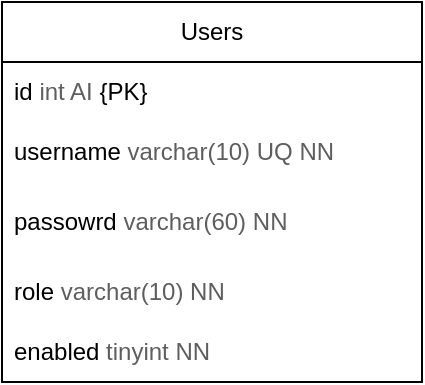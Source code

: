 <mxfile version="24.7.7">
  <diagram id="ow3veVYKouEEisT9Znf4" name="Page-1">
    <mxGraphModel dx="1182" dy="786" grid="1" gridSize="10" guides="1" tooltips="1" connect="1" arrows="1" fold="1" page="1" pageScale="1" pageWidth="827" pageHeight="1169" math="0" shadow="0">
      <root>
        <mxCell id="0" />
        <mxCell id="1" parent="0" />
        <mxCell id="h5wU4Jra_da25x6hK2oK-1" value="Users" style="swimlane;fontStyle=0;childLayout=stackLayout;horizontal=1;startSize=30;horizontalStack=0;resizeParent=1;resizeParentMax=0;resizeLast=0;collapsible=1;marginBottom=0;whiteSpace=wrap;html=1;" vertex="1" parent="1">
          <mxGeometry x="30" y="20" width="210" height="190" as="geometry" />
        </mxCell>
        <mxCell id="h5wU4Jra_da25x6hK2oK-2" value="id&amp;nbsp;&lt;span style=&quot;color: rgb(94, 94, 94); -webkit-text-stroke-color: rgb(94, 94, 94); background-color: initial;&quot;&gt;int AI &lt;/span&gt;&lt;span style=&quot;background-color: initial;&quot;&gt;{PK}&lt;/span&gt;" style="text;strokeColor=none;fillColor=none;align=left;verticalAlign=middle;spacingLeft=4;spacingRight=4;overflow=hidden;points=[[0,0.5],[1,0.5]];portConstraint=eastwest;rotatable=0;whiteSpace=wrap;html=1;" vertex="1" parent="h5wU4Jra_da25x6hK2oK-1">
          <mxGeometry y="30" width="210" height="30" as="geometry" />
        </mxCell>
        <mxCell id="h5wU4Jra_da25x6hK2oK-3" value="username&amp;nbsp;&lt;span style=&quot;color: rgb(94, 94, 94); -webkit-text-stroke-color: rgb(94, 94, 94); background-color: initial;&quot;&gt;varchar(10) UQ NN&lt;/span&gt;" style="text;strokeColor=none;fillColor=none;align=left;verticalAlign=middle;spacingLeft=4;spacingRight=4;overflow=hidden;points=[[0,0.5],[1,0.5]];portConstraint=eastwest;rotatable=0;whiteSpace=wrap;html=1;" vertex="1" parent="h5wU4Jra_da25x6hK2oK-1">
          <mxGeometry y="60" width="210" height="30" as="geometry" />
        </mxCell>
        <mxCell id="h5wU4Jra_da25x6hK2oK-4" value="passowrd&amp;nbsp;&lt;span style=&quot;color: rgb(94, 94, 94); -webkit-text-stroke-color: rgb(94, 94, 94); background-color: initial;&quot;&gt;varchar(60)&lt;/span&gt;&lt;span style=&quot;color: rgb(94, 94, 94); -webkit-text-stroke-color: rgb(94, 94, 94);&quot;&gt;&amp;nbsp;NN&lt;/span&gt;" style="text;strokeColor=none;fillColor=none;align=left;verticalAlign=middle;spacingLeft=4;spacingRight=4;overflow=hidden;points=[[0,0.5],[1,0.5]];portConstraint=eastwest;rotatable=0;whiteSpace=wrap;html=1;" vertex="1" parent="h5wU4Jra_da25x6hK2oK-1">
          <mxGeometry y="90" width="210" height="40" as="geometry" />
        </mxCell>
        <mxCell id="h5wU4Jra_da25x6hK2oK-5" value="role&amp;nbsp;&lt;span style=&quot;color: rgb(94, 94, 94); -webkit-text-stroke-color: rgb(94, 94, 94); background-color: initial;&quot;&gt;varchar(10)&lt;/span&gt;&lt;span style=&quot;color: rgb(94, 94, 94); -webkit-text-stroke-color: rgb(94, 94, 94);&quot;&gt;&amp;nbsp;NN&lt;/span&gt;" style="text;strokeColor=none;fillColor=none;align=left;verticalAlign=middle;spacingLeft=4;spacingRight=4;overflow=hidden;points=[[0,0.5],[1,0.5]];portConstraint=eastwest;rotatable=0;whiteSpace=wrap;html=1;" vertex="1" parent="h5wU4Jra_da25x6hK2oK-1">
          <mxGeometry y="130" width="210" height="30" as="geometry" />
        </mxCell>
        <mxCell id="h5wU4Jra_da25x6hK2oK-6" value="enabled&amp;nbsp;&lt;span style=&quot;color: rgb(94, 94, 94); -webkit-text-stroke-color: rgb(94, 94, 94); background-color: initial;&quot;&gt;tinyint&lt;/span&gt;&lt;span style=&quot;color: rgb(94, 94, 94); -webkit-text-stroke-color: rgb(94, 94, 94);&quot;&gt;&amp;nbsp;NN&lt;/span&gt;" style="text;strokeColor=none;fillColor=none;align=left;verticalAlign=middle;spacingLeft=4;spacingRight=4;overflow=hidden;points=[[0,0.5],[1,0.5]];portConstraint=eastwest;rotatable=0;whiteSpace=wrap;html=1;" vertex="1" parent="h5wU4Jra_da25x6hK2oK-1">
          <mxGeometry y="160" width="210" height="30" as="geometry" />
        </mxCell>
      </root>
    </mxGraphModel>
  </diagram>
</mxfile>
